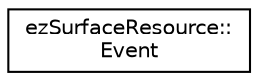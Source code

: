 digraph "Graphical Class Hierarchy"
{
 // LATEX_PDF_SIZE
  edge [fontname="Helvetica",fontsize="10",labelfontname="Helvetica",labelfontsize="10"];
  node [fontname="Helvetica",fontsize="10",shape=record];
  rankdir="LR";
  Node0 [label="ezSurfaceResource::\lEvent",height=0.2,width=0.4,color="black", fillcolor="white", style="filled",URL="$de/d48/structez_surface_resource_1_1_event.htm",tooltip=" "];
}
